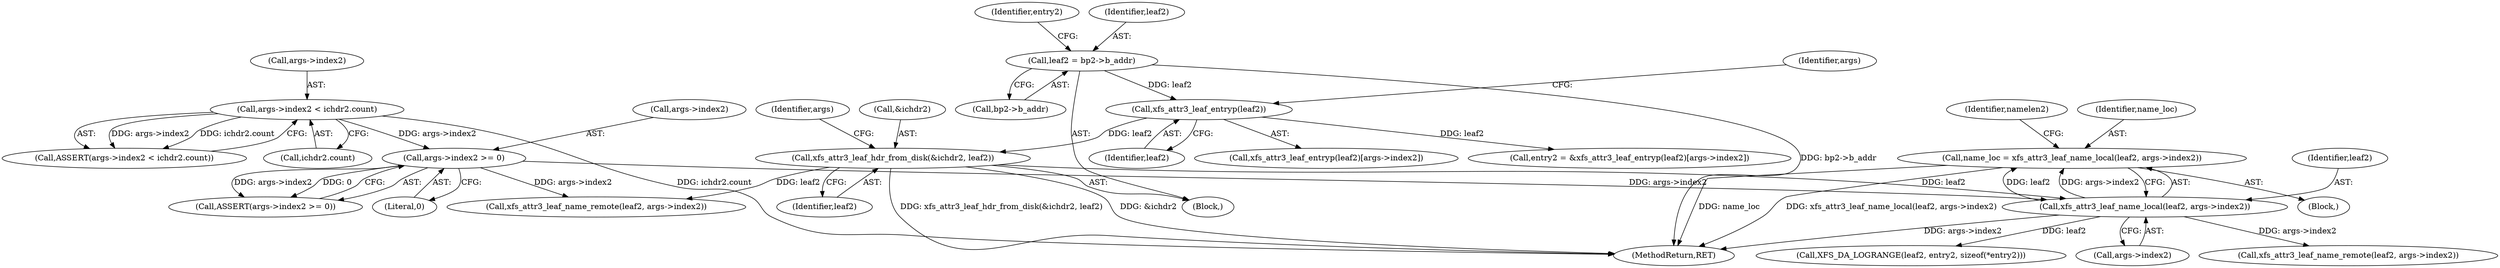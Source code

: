 digraph "0_linux_8275cdd0e7ac550dcce2b3ef6d2fb3b808c1ae59_4@pointer" {
"1000295" [label="(Call,name_loc = xfs_attr3_leaf_name_local(leaf2, args->index2))"];
"1000297" [label="(Call,xfs_attr3_leaf_name_local(leaf2, args->index2))"];
"1000223" [label="(Call,xfs_attr3_leaf_hdr_from_disk(&ichdr2, leaf2))"];
"1000200" [label="(Call,xfs_attr3_leaf_entryp(leaf2))"];
"1000191" [label="(Call,leaf2 = bp2->b_addr)"];
"1000236" [label="(Call,args->index2 >= 0)"];
"1000228" [label="(Call,args->index2 < ichdr2.count)"];
"1000240" [label="(Literal,0)"];
"1000224" [label="(Call,&ichdr2)"];
"1000197" [label="(Identifier,entry2)"];
"1000295" [label="(Call,name_loc = xfs_attr3_leaf_name_local(leaf2, args->index2))"];
"1000191" [label="(Call,leaf2 = bp2->b_addr)"];
"1000201" [label="(Identifier,leaf2)"];
"1000294" [label="(Block,)"];
"1000303" [label="(Identifier,namelen2)"];
"1000498" [label="(MethodReturn,RET)"];
"1000199" [label="(Call,xfs_attr3_leaf_entryp(leaf2)[args->index2])"];
"1000232" [label="(Call,ichdr2.count)"];
"1000297" [label="(Call,xfs_attr3_leaf_name_local(leaf2, args->index2))"];
"1000203" [label="(Identifier,args)"];
"1000192" [label="(Identifier,leaf2)"];
"1000296" [label="(Identifier,name_loc)"];
"1000229" [label="(Call,args->index2)"];
"1000236" [label="(Call,args->index2 >= 0)"];
"1000200" [label="(Call,xfs_attr3_leaf_entryp(leaf2))"];
"1000299" [label="(Call,args->index2)"];
"1000196" [label="(Call,entry2 = &xfs_attr3_leaf_entryp(leaf2)[args->index2])"];
"1000443" [label="(Call,XFS_DA_LOGRANGE(leaf2, entry2, sizeof(*entry2)))"];
"1000318" [label="(Call,xfs_attr3_leaf_name_remote(leaf2, args->index2))"];
"1000230" [label="(Identifier,args)"];
"1000227" [label="(Call,ASSERT(args->index2 < ichdr2.count))"];
"1000223" [label="(Call,xfs_attr3_leaf_hdr_from_disk(&ichdr2, leaf2))"];
"1000105" [label="(Block,)"];
"1000193" [label="(Call,bp2->b_addr)"];
"1000235" [label="(Call,ASSERT(args->index2 >= 0))"];
"1000237" [label="(Call,args->index2)"];
"1000228" [label="(Call,args->index2 < ichdr2.count)"];
"1000226" [label="(Identifier,leaf2)"];
"1000298" [label="(Identifier,leaf2)"];
"1000460" [label="(Call,xfs_attr3_leaf_name_remote(leaf2, args->index2))"];
"1000295" -> "1000294"  [label="AST: "];
"1000295" -> "1000297"  [label="CFG: "];
"1000296" -> "1000295"  [label="AST: "];
"1000297" -> "1000295"  [label="AST: "];
"1000303" -> "1000295"  [label="CFG: "];
"1000295" -> "1000498"  [label="DDG: name_loc"];
"1000295" -> "1000498"  [label="DDG: xfs_attr3_leaf_name_local(leaf2, args->index2)"];
"1000297" -> "1000295"  [label="DDG: leaf2"];
"1000297" -> "1000295"  [label="DDG: args->index2"];
"1000297" -> "1000299"  [label="CFG: "];
"1000298" -> "1000297"  [label="AST: "];
"1000299" -> "1000297"  [label="AST: "];
"1000297" -> "1000498"  [label="DDG: args->index2"];
"1000223" -> "1000297"  [label="DDG: leaf2"];
"1000236" -> "1000297"  [label="DDG: args->index2"];
"1000297" -> "1000443"  [label="DDG: leaf2"];
"1000297" -> "1000460"  [label="DDG: args->index2"];
"1000223" -> "1000105"  [label="AST: "];
"1000223" -> "1000226"  [label="CFG: "];
"1000224" -> "1000223"  [label="AST: "];
"1000226" -> "1000223"  [label="AST: "];
"1000230" -> "1000223"  [label="CFG: "];
"1000223" -> "1000498"  [label="DDG: xfs_attr3_leaf_hdr_from_disk(&ichdr2, leaf2)"];
"1000223" -> "1000498"  [label="DDG: &ichdr2"];
"1000200" -> "1000223"  [label="DDG: leaf2"];
"1000223" -> "1000318"  [label="DDG: leaf2"];
"1000200" -> "1000199"  [label="AST: "];
"1000200" -> "1000201"  [label="CFG: "];
"1000201" -> "1000200"  [label="AST: "];
"1000203" -> "1000200"  [label="CFG: "];
"1000200" -> "1000196"  [label="DDG: leaf2"];
"1000191" -> "1000200"  [label="DDG: leaf2"];
"1000191" -> "1000105"  [label="AST: "];
"1000191" -> "1000193"  [label="CFG: "];
"1000192" -> "1000191"  [label="AST: "];
"1000193" -> "1000191"  [label="AST: "];
"1000197" -> "1000191"  [label="CFG: "];
"1000191" -> "1000498"  [label="DDG: bp2->b_addr"];
"1000236" -> "1000235"  [label="AST: "];
"1000236" -> "1000240"  [label="CFG: "];
"1000237" -> "1000236"  [label="AST: "];
"1000240" -> "1000236"  [label="AST: "];
"1000235" -> "1000236"  [label="CFG: "];
"1000236" -> "1000235"  [label="DDG: args->index2"];
"1000236" -> "1000235"  [label="DDG: 0"];
"1000228" -> "1000236"  [label="DDG: args->index2"];
"1000236" -> "1000318"  [label="DDG: args->index2"];
"1000228" -> "1000227"  [label="AST: "];
"1000228" -> "1000232"  [label="CFG: "];
"1000229" -> "1000228"  [label="AST: "];
"1000232" -> "1000228"  [label="AST: "];
"1000227" -> "1000228"  [label="CFG: "];
"1000228" -> "1000498"  [label="DDG: ichdr2.count"];
"1000228" -> "1000227"  [label="DDG: args->index2"];
"1000228" -> "1000227"  [label="DDG: ichdr2.count"];
}
